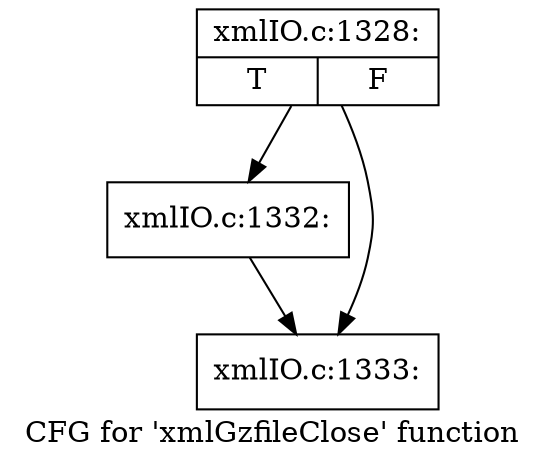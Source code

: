 digraph "CFG for 'xmlGzfileClose' function" {
	label="CFG for 'xmlGzfileClose' function";

	Node0x53a3d10 [shape=record,label="{xmlIO.c:1328:|{<s0>T|<s1>F}}"];
	Node0x53a3d10 -> Node0x53a6750;
	Node0x53a3d10 -> Node0x53a4430;
	Node0x53a6750 [shape=record,label="{xmlIO.c:1332:}"];
	Node0x53a6750 -> Node0x53a4430;
	Node0x53a4430 [shape=record,label="{xmlIO.c:1333:}"];
}
